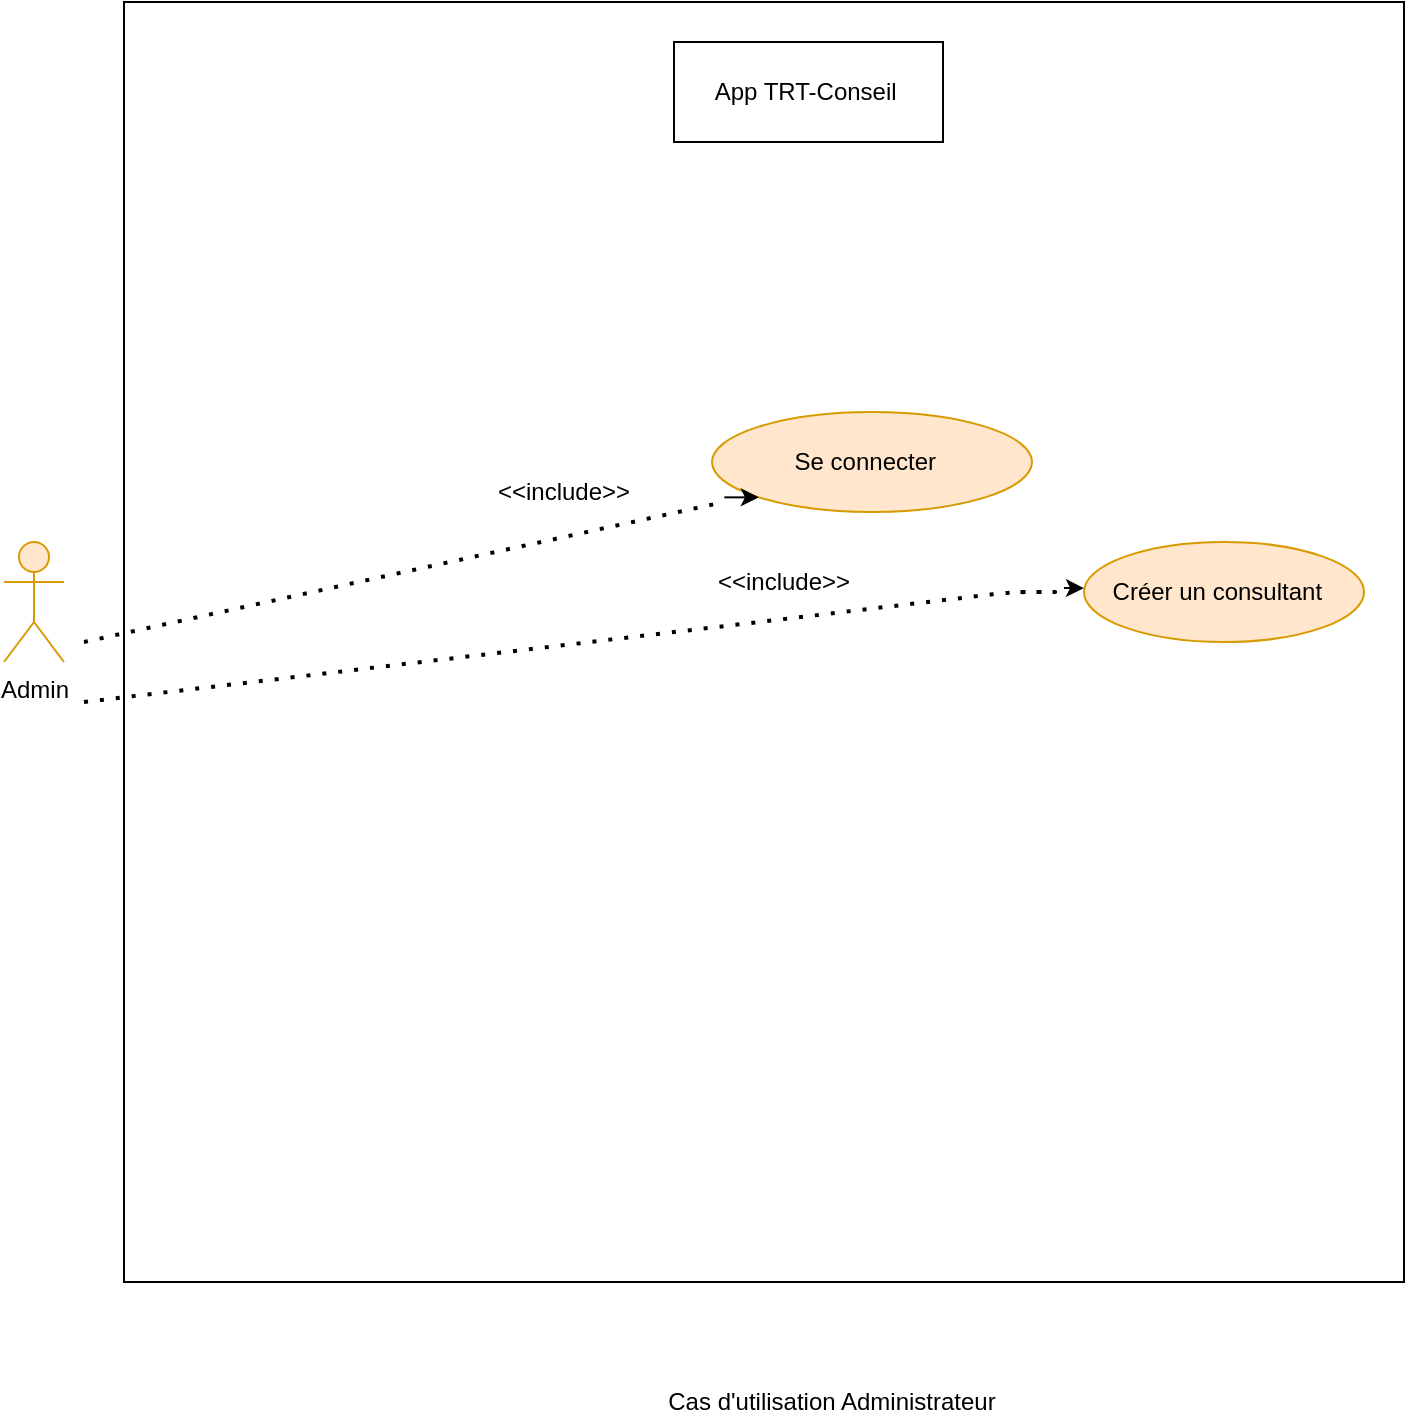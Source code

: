<mxfile version="13.9.9" type="device"><diagram id="WvCKuBmgCjXnv6DmuRlx" name="Page-1"><mxGraphModel dx="1086" dy="806" grid="1" gridSize="10" guides="1" tooltips="1" connect="1" arrows="1" fold="1" page="1" pageScale="1" pageWidth="827" pageHeight="1169" math="0" shadow="0"><root><mxCell id="0"/><mxCell id="1" parent="0"/><mxCell id="FXmEBaH0TIVcmY7rpXPk-1" value="" style="whiteSpace=wrap;html=1;aspect=fixed;" parent="1" vertex="1"><mxGeometry x="120" y="40" width="640" height="640" as="geometry"/></mxCell><mxCell id="FXmEBaH0TIVcmY7rpXPk-2" value="Admin" style="shape=umlActor;verticalLabelPosition=bottom;verticalAlign=top;html=1;outlineConnect=0;fillColor=#ffe6cc;strokeColor=#d79b00;" parent="1" vertex="1"><mxGeometry x="60" y="310" width="30" height="60" as="geometry"/></mxCell><mxCell id="FXmEBaH0TIVcmY7rpXPk-6" value="&lt;span class=&quot;fontstyle0&quot;&gt;Se connecter&lt;/span&gt;&amp;nbsp;&amp;nbsp;" style="ellipse;whiteSpace=wrap;html=1;fillColor=#ffe6cc;strokeColor=#d79b00;" parent="1" vertex="1"><mxGeometry x="414" y="245" width="160" height="50" as="geometry"/></mxCell><mxCell id="FXmEBaH0TIVcmY7rpXPk-7" value="&lt;span class=&quot;fontstyle0&quot;&gt;Créer un consultant&lt;/span&gt;&amp;nbsp;&amp;nbsp;" style="ellipse;whiteSpace=wrap;html=1;fillColor=#ffe6cc;strokeColor=#d79b00;" parent="1" vertex="1"><mxGeometry x="600" y="310" width="140" height="50" as="geometry"/></mxCell><mxCell id="FXmEBaH0TIVcmY7rpXPk-18" value="" style="endArrow=none;dashed=1;html=1;dashPattern=1 3;strokeWidth=2;" parent="1" edge="1"><mxGeometry width="50" height="50" relative="1" as="geometry"><mxPoint x="100" y="360" as="sourcePoint"/><mxPoint x="420" y="290" as="targetPoint"/></mxGeometry></mxCell><mxCell id="FXmEBaH0TIVcmY7rpXPk-19" value="" style="endArrow=none;dashed=1;html=1;dashPattern=1 3;strokeWidth=2;" parent="1" edge="1"><mxGeometry width="50" height="50" relative="1" as="geometry"><mxPoint x="100" y="390" as="sourcePoint"/><mxPoint x="564" y="335" as="targetPoint"/><Array as="points"><mxPoint x="564" y="335"/><mxPoint x="590" y="335"/></Array></mxGeometry></mxCell><mxCell id="FXmEBaH0TIVcmY7rpXPk-22" value="&amp;lt;&amp;lt;include&amp;gt;&amp;gt;" style="text;html=1;strokeColor=none;fillColor=none;align=center;verticalAlign=middle;whiteSpace=wrap;rounded=0;" parent="1" vertex="1"><mxGeometry x="320" y="275" width="40" height="20" as="geometry"/></mxCell><mxCell id="FXmEBaH0TIVcmY7rpXPk-24" value="&amp;lt;&amp;lt;include&amp;gt;&amp;gt;" style="text;html=1;strokeColor=none;fillColor=none;align=center;verticalAlign=middle;whiteSpace=wrap;rounded=0;" parent="1" vertex="1"><mxGeometry x="430" y="320" width="40" height="20" as="geometry"/></mxCell><mxCell id="vKZ9Ytvp-0s_fgdHUeCz-3" value="&lt;span class=&quot;fontstyle0&quot;&gt;App TRT-Conseil&lt;/span&gt;&amp;nbsp;" style="rounded=0;whiteSpace=wrap;html=1;" parent="1" vertex="1"><mxGeometry x="395" y="60" width="134.5" height="50" as="geometry"/></mxCell><mxCell id="vKZ9Ytvp-0s_fgdHUeCz-5" value="" style="endArrow=classic;html=1;entryX=0;entryY=1;entryDx=0;entryDy=0;exitX=0.469;exitY=0.387;exitDx=0;exitDy=0;exitPerimeter=0;" parent="1" source="FXmEBaH0TIVcmY7rpXPk-1" target="FXmEBaH0TIVcmY7rpXPk-6" edge="1"><mxGeometry width="50" height="50" relative="1" as="geometry"><mxPoint x="320" y="230" as="sourcePoint"/><mxPoint x="290" y="180" as="targetPoint"/></mxGeometry></mxCell><mxCell id="vKZ9Ytvp-0s_fgdHUeCz-11" value="" style="endArrow=classic;html=1;entryX=0.75;entryY=0.458;entryDx=0;entryDy=0;entryPerimeter=0;" parent="1" target="FXmEBaH0TIVcmY7rpXPk-1" edge="1"><mxGeometry width="50" height="50" relative="1" as="geometry"><mxPoint x="590" y="333" as="sourcePoint"/><mxPoint x="440" y="390" as="targetPoint"/></mxGeometry></mxCell><mxCell id="Fx1u8QONiXe5wNAfJbm--18" value="Cas d'utilisation Administrateur" style="text;html=1;strokeColor=none;fillColor=none;align=center;verticalAlign=middle;whiteSpace=wrap;rounded=0;" parent="1" vertex="1"><mxGeometry x="374" y="730" width="200" height="20" as="geometry"/></mxCell></root></mxGraphModel></diagram></mxfile>